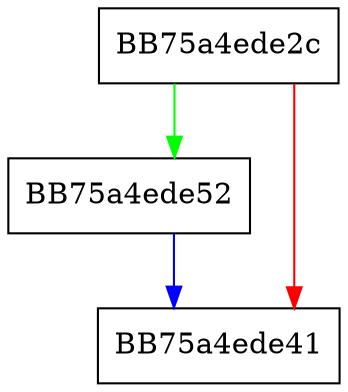 digraph setChainIndex {
  node [shape="box"];
  graph [splines=ortho];
  BB75a4ede2c -> BB75a4ede52 [color="green"];
  BB75a4ede2c -> BB75a4ede41 [color="red"];
  BB75a4ede52 -> BB75a4ede41 [color="blue"];
}